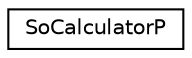 digraph "Graphical Class Hierarchy"
{
 // LATEX_PDF_SIZE
  edge [fontname="Helvetica",fontsize="10",labelfontname="Helvetica",labelfontsize="10"];
  node [fontname="Helvetica",fontsize="10",shape=record];
  rankdir="LR";
  Node0 [label="SoCalculatorP",height=0.2,width=0.4,color="black", fillcolor="white", style="filled",URL="$classSoCalculatorP.html",tooltip=" "];
}
